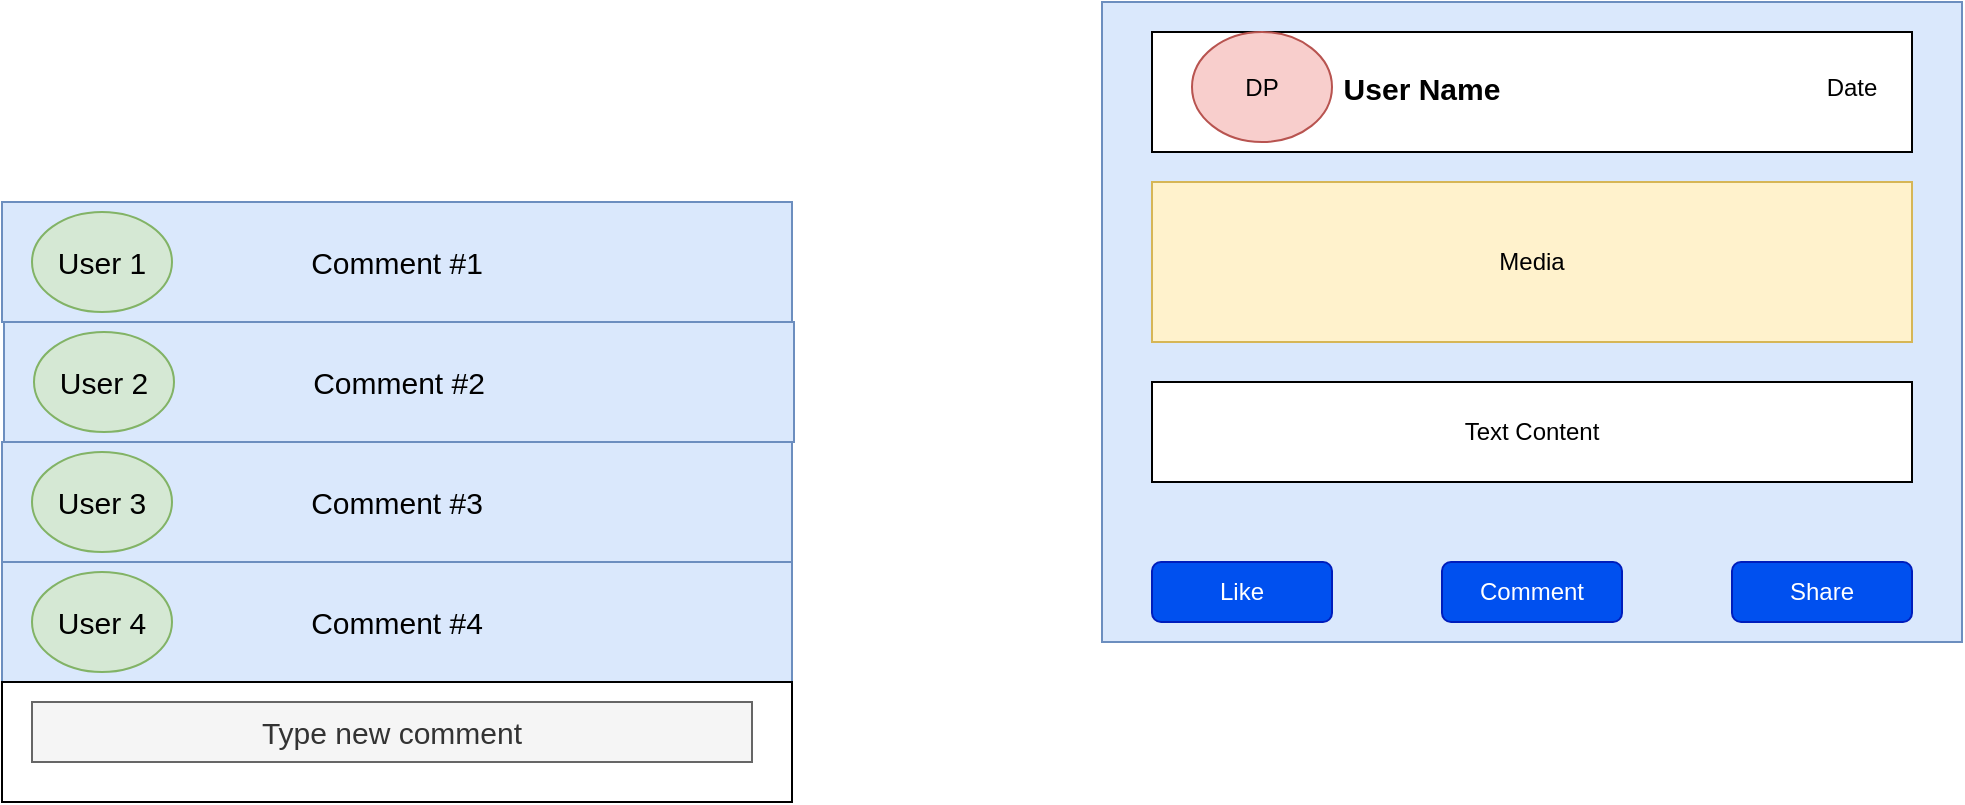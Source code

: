 <mxfile version="14.4.3" type="github">
  <diagram id="CFKXBsebpFjmSlSXYvdA" name="Page-1">
    <mxGraphModel dx="1796" dy="481" grid="1" gridSize="10" guides="1" tooltips="1" connect="1" arrows="1" fold="1" page="1" pageScale="1" pageWidth="850" pageHeight="1100" math="0" shadow="0">
      <root>
        <mxCell id="0" />
        <mxCell id="1" parent="0" />
        <mxCell id="pFfiCdRPxZVRYwWleE4n-17" value="" style="group" vertex="1" connectable="0" parent="1">
          <mxGeometry x="80.0" y="250" width="430" height="320" as="geometry" />
        </mxCell>
        <mxCell id="pFfiCdRPxZVRYwWleE4n-18" value="" style="rounded=0;whiteSpace=wrap;html=1;fillColor=#dae8fc;strokeColor=#6c8ebf;" vertex="1" parent="pFfiCdRPxZVRYwWleE4n-17">
          <mxGeometry width="430" height="320" as="geometry" />
        </mxCell>
        <mxCell id="pFfiCdRPxZVRYwWleE4n-19" value="Comment" style="rounded=1;whiteSpace=wrap;html=1;fillColor=#0050ef;strokeColor=#001DBC;fontColor=#ffffff;" vertex="1" parent="pFfiCdRPxZVRYwWleE4n-17">
          <mxGeometry x="170" y="280" width="90" height="30" as="geometry" />
        </mxCell>
        <mxCell id="pFfiCdRPxZVRYwWleE4n-20" value="Like" style="rounded=1;whiteSpace=wrap;html=1;fillColor=#0050ef;strokeColor=#001DBC;fontColor=#ffffff;" vertex="1" parent="pFfiCdRPxZVRYwWleE4n-17">
          <mxGeometry x="25" y="280" width="90" height="30" as="geometry" />
        </mxCell>
        <mxCell id="pFfiCdRPxZVRYwWleE4n-21" value="Media" style="rounded=0;whiteSpace=wrap;html=1;fillColor=#fff2cc;strokeColor=#d6b656;" vertex="1" parent="pFfiCdRPxZVRYwWleE4n-17">
          <mxGeometry x="25" y="90" width="380" height="80" as="geometry" />
        </mxCell>
        <mxCell id="pFfiCdRPxZVRYwWleE4n-22" value="Text Content" style="rounded=0;whiteSpace=wrap;html=1;" vertex="1" parent="pFfiCdRPxZVRYwWleE4n-17">
          <mxGeometry x="25" y="190" width="380" height="50" as="geometry" />
        </mxCell>
        <mxCell id="pFfiCdRPxZVRYwWleE4n-23" value="" style="rounded=0;whiteSpace=wrap;html=1;" vertex="1" parent="pFfiCdRPxZVRYwWleE4n-17">
          <mxGeometry x="25" y="15" width="380" height="60" as="geometry" />
        </mxCell>
        <mxCell id="pFfiCdRPxZVRYwWleE4n-24" value="DP" style="ellipse;whiteSpace=wrap;html=1;fillColor=#f8cecc;strokeColor=#b85450;" vertex="1" parent="pFfiCdRPxZVRYwWleE4n-17">
          <mxGeometry x="45" y="15" width="70" height="55" as="geometry" />
        </mxCell>
        <mxCell id="pFfiCdRPxZVRYwWleE4n-25" value="User Name" style="text;html=1;strokeColor=none;fillColor=none;align=center;verticalAlign=middle;whiteSpace=wrap;rounded=0;fontStyle=1;fontSize=15;" vertex="1" parent="pFfiCdRPxZVRYwWleE4n-17">
          <mxGeometry x="115" y="32.5" width="90" height="20" as="geometry" />
        </mxCell>
        <mxCell id="pFfiCdRPxZVRYwWleE4n-26" value="Date" style="text;html=1;strokeColor=none;fillColor=none;align=center;verticalAlign=middle;whiteSpace=wrap;rounded=0;" vertex="1" parent="pFfiCdRPxZVRYwWleE4n-17">
          <mxGeometry x="355.0" y="33" width="40" height="20" as="geometry" />
        </mxCell>
        <mxCell id="pFfiCdRPxZVRYwWleE4n-27" value="Share" style="rounded=1;whiteSpace=wrap;html=1;fillColor=#0050ef;strokeColor=#001DBC;fontColor=#ffffff;" vertex="1" parent="pFfiCdRPxZVRYwWleE4n-17">
          <mxGeometry x="315" y="280" width="90" height="30" as="geometry" />
        </mxCell>
        <mxCell id="pFfiCdRPxZVRYwWleE4n-39" value="" style="group" vertex="1" connectable="0" parent="1">
          <mxGeometry x="-470" y="350" width="396" height="300" as="geometry" />
        </mxCell>
        <mxCell id="pFfiCdRPxZVRYwWleE4n-40" value="" style="group" vertex="1" connectable="0" parent="pFfiCdRPxZVRYwWleE4n-39">
          <mxGeometry width="395" height="60" as="geometry" />
        </mxCell>
        <mxCell id="pFfiCdRPxZVRYwWleE4n-41" value="Comment #1" style="rounded=0;whiteSpace=wrap;html=1;fontSize=15;fillColor=#dae8fc;strokeColor=#6c8ebf;" vertex="1" parent="pFfiCdRPxZVRYwWleE4n-40">
          <mxGeometry width="395" height="60" as="geometry" />
        </mxCell>
        <mxCell id="pFfiCdRPxZVRYwWleE4n-42" value="User 1" style="ellipse;whiteSpace=wrap;html=1;fontSize=15;fillColor=#d5e8d4;strokeColor=#82b366;" vertex="1" parent="pFfiCdRPxZVRYwWleE4n-40">
          <mxGeometry x="15" y="5" width="70" height="50" as="geometry" />
        </mxCell>
        <mxCell id="pFfiCdRPxZVRYwWleE4n-43" value="" style="group" vertex="1" connectable="0" parent="pFfiCdRPxZVRYwWleE4n-39">
          <mxGeometry x="1" y="60" width="395" height="60" as="geometry" />
        </mxCell>
        <mxCell id="pFfiCdRPxZVRYwWleE4n-44" value="Comment #2" style="rounded=0;whiteSpace=wrap;html=1;fontSize=15;fillColor=#dae8fc;strokeColor=#6c8ebf;" vertex="1" parent="pFfiCdRPxZVRYwWleE4n-43">
          <mxGeometry width="395" height="60" as="geometry" />
        </mxCell>
        <mxCell id="pFfiCdRPxZVRYwWleE4n-45" value="User 2" style="ellipse;whiteSpace=wrap;html=1;fontSize=15;fillColor=#d5e8d4;strokeColor=#82b366;" vertex="1" parent="pFfiCdRPxZVRYwWleE4n-43">
          <mxGeometry x="15" y="5" width="70" height="50" as="geometry" />
        </mxCell>
        <mxCell id="pFfiCdRPxZVRYwWleE4n-46" value="" style="group" vertex="1" connectable="0" parent="pFfiCdRPxZVRYwWleE4n-39">
          <mxGeometry y="120" width="395" height="60" as="geometry" />
        </mxCell>
        <mxCell id="pFfiCdRPxZVRYwWleE4n-47" value="Comment #3" style="rounded=0;whiteSpace=wrap;html=1;fontSize=15;fillColor=#dae8fc;strokeColor=#6c8ebf;" vertex="1" parent="pFfiCdRPxZVRYwWleE4n-46">
          <mxGeometry width="395" height="60" as="geometry" />
        </mxCell>
        <mxCell id="pFfiCdRPxZVRYwWleE4n-48" value="User 3" style="ellipse;whiteSpace=wrap;html=1;fontSize=15;fillColor=#d5e8d4;strokeColor=#82b366;" vertex="1" parent="pFfiCdRPxZVRYwWleE4n-46">
          <mxGeometry x="15" y="5" width="70" height="50" as="geometry" />
        </mxCell>
        <mxCell id="pFfiCdRPxZVRYwWleE4n-49" value="" style="group" vertex="1" connectable="0" parent="pFfiCdRPxZVRYwWleE4n-39">
          <mxGeometry y="180" width="395" height="60" as="geometry" />
        </mxCell>
        <mxCell id="pFfiCdRPxZVRYwWleE4n-50" value="Comment #4" style="rounded=0;whiteSpace=wrap;html=1;fontSize=15;fillColor=#dae8fc;strokeColor=#6c8ebf;" vertex="1" parent="pFfiCdRPxZVRYwWleE4n-49">
          <mxGeometry width="395" height="60" as="geometry" />
        </mxCell>
        <mxCell id="pFfiCdRPxZVRYwWleE4n-51" value="User 4" style="ellipse;whiteSpace=wrap;html=1;fontSize=15;fillColor=#d5e8d4;strokeColor=#82b366;" vertex="1" parent="pFfiCdRPxZVRYwWleE4n-49">
          <mxGeometry x="15" y="5" width="70" height="50" as="geometry" />
        </mxCell>
        <mxCell id="pFfiCdRPxZVRYwWleE4n-52" value="" style="group" vertex="1" connectable="0" parent="pFfiCdRPxZVRYwWleE4n-39">
          <mxGeometry y="240" width="395" height="60" as="geometry" />
        </mxCell>
        <mxCell id="pFfiCdRPxZVRYwWleE4n-53" value="" style="rounded=0;whiteSpace=wrap;html=1;fontSize=15;" vertex="1" parent="pFfiCdRPxZVRYwWleE4n-52">
          <mxGeometry width="395" height="60" as="geometry" />
        </mxCell>
        <mxCell id="pFfiCdRPxZVRYwWleE4n-54" value="Type new comment" style="rounded=0;whiteSpace=wrap;html=1;fontSize=15;fillColor=#f5f5f5;strokeColor=#666666;fontColor=#333333;" vertex="1" parent="pFfiCdRPxZVRYwWleE4n-52">
          <mxGeometry x="15" y="10" width="360" height="30" as="geometry" />
        </mxCell>
      </root>
    </mxGraphModel>
  </diagram>
</mxfile>
